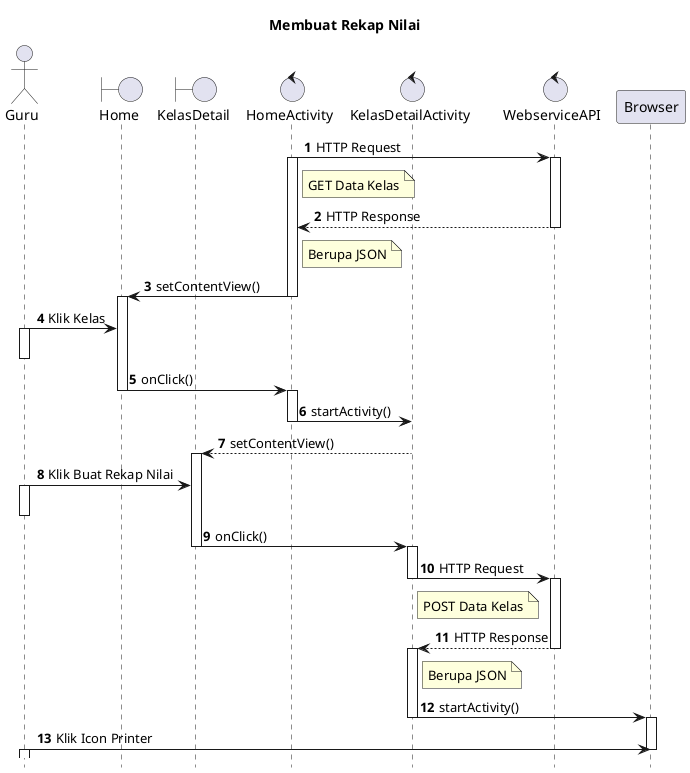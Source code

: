@startuml

autonumber
hide footbox
title Membuat Rekap Nilai

Actor Guru
boundary Home
boundary KelasDetail
control HomeActivity
control KelasDetailActivity
control WebserviceAPI

HomeActivity -> WebserviceAPI : HTTP Request
    activate HomeActivity
    activate WebserviceAPI
    note right of HomeActivity
    GET Data Kelas
        end note

    return HTTP Response

    note right of HomeActivity
    Berupa JSON
         end note

HomeActivity -> Home : setContentView()
    deactivate HomeActivity
    activate Home

Guru -> Home : Klik Kelas
    activate Guru
    deactivate Guru

Home -> HomeActivity : onClick()
    deactivate Home
    activate HomeActivity

HomeActivity -> KelasDetailActivity : startActivity()
    deactivate HomeActivity

KelasDetailActivity --> KelasDetail : setContentView()
    deactivate KelasDetailActivity
    activate KelasDetail

Guru -> KelasDetail : Klik Buat Rekap Nilai
    activate Guru
    deactivate Guru

KelasDetail -> KelasDetailActivity : onClick()
    deactivate KelasDetail
    activate KelasDetailActivity

KelasDetailActivity -> WebserviceAPI : HTTP Request
    deactivate KelasDetailActivity
    activate WebserviceAPI
    note right of KelasDetailActivity
    POST Data Kelas
        end note

    return HTTP Response

    activate KelasDetailActivity

    note right of KelasDetailActivity
    Berupa JSON
        end note

KelasDetailActivity -> Browser : startActivity()
    deactivate KelasDetailActivity
    activate Browser

Guru -> Browser : Klik Icon Printer
    deactivate Browser
    activate Guru
    deactivate Guru

@enduml